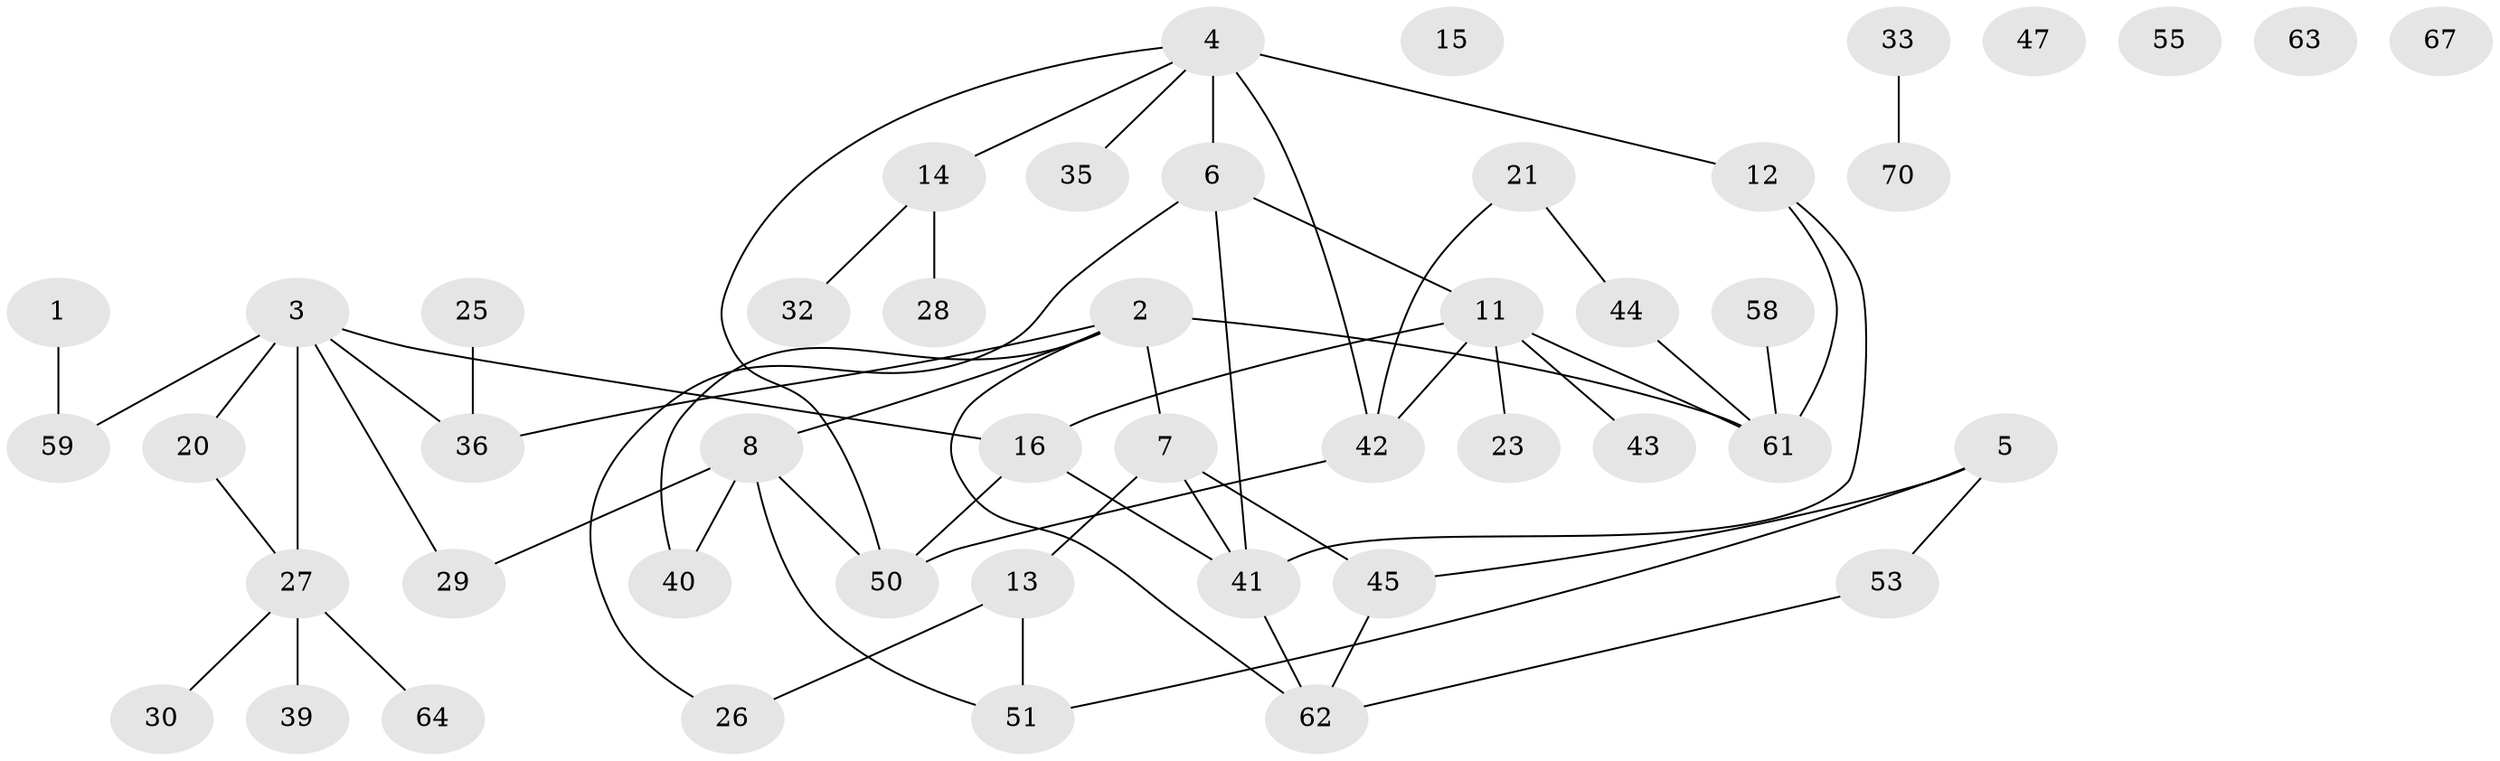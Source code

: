 // original degree distribution, {1: 0.24050632911392406, 5: 0.06329113924050633, 3: 0.22784810126582278, 2: 0.26582278481012656, 4: 0.12658227848101267, 0: 0.06329113924050633, 6: 0.012658227848101266}
// Generated by graph-tools (version 1.1) at 2025/16/03/04/25 18:16:41]
// undirected, 47 vertices, 59 edges
graph export_dot {
graph [start="1"]
  node [color=gray90,style=filled];
  1;
  2 [super="+60+19"];
  3 [super="+9"];
  4 [super="+76+18"];
  5;
  6 [super="+10"];
  7 [super="+37"];
  8 [super="+22+66"];
  11 [super="+46"];
  12 [super="+65+52"];
  13 [super="+72"];
  14 [super="+77"];
  15;
  16 [super="+17"];
  20;
  21 [super="+74"];
  23;
  25;
  26 [super="+34+78"];
  27 [super="+69+68+31"];
  28;
  29;
  30;
  32;
  33;
  35;
  36;
  39;
  40;
  41 [super="+48"];
  42;
  43;
  44;
  45;
  47;
  50 [super="+71"];
  51;
  53;
  55;
  58;
  59;
  61;
  62;
  63;
  64;
  67;
  70 [super="+75"];
  1 -- 59;
  2 -- 36;
  2 -- 40;
  2 -- 62;
  2 -- 61;
  2 -- 8;
  2 -- 7;
  3 -- 59;
  3 -- 20;
  3 -- 36;
  3 -- 27 [weight=2];
  3 -- 29;
  3 -- 16;
  4 -- 42;
  4 -- 12 [weight=2];
  4 -- 50;
  4 -- 35;
  4 -- 6;
  4 -- 14;
  5 -- 45;
  5 -- 51;
  5 -- 53;
  6 -- 41;
  6 -- 11;
  6 -- 26;
  7 -- 45;
  7 -- 41;
  7 -- 13;
  8 -- 40;
  8 -- 51;
  8 -- 50;
  8 -- 29;
  11 -- 23;
  11 -- 42;
  11 -- 16;
  11 -- 43;
  11 -- 61;
  12 -- 61;
  12 -- 41;
  13 -- 51;
  13 -- 26;
  14 -- 32;
  14 -- 28;
  16 -- 41;
  16 -- 50;
  20 -- 27;
  21 -- 42;
  21 -- 44;
  25 -- 36;
  27 -- 30;
  27 -- 39;
  27 -- 64;
  33 -- 70;
  41 -- 62;
  42 -- 50;
  44 -- 61;
  45 -- 62;
  53 -- 62;
  58 -- 61;
}
